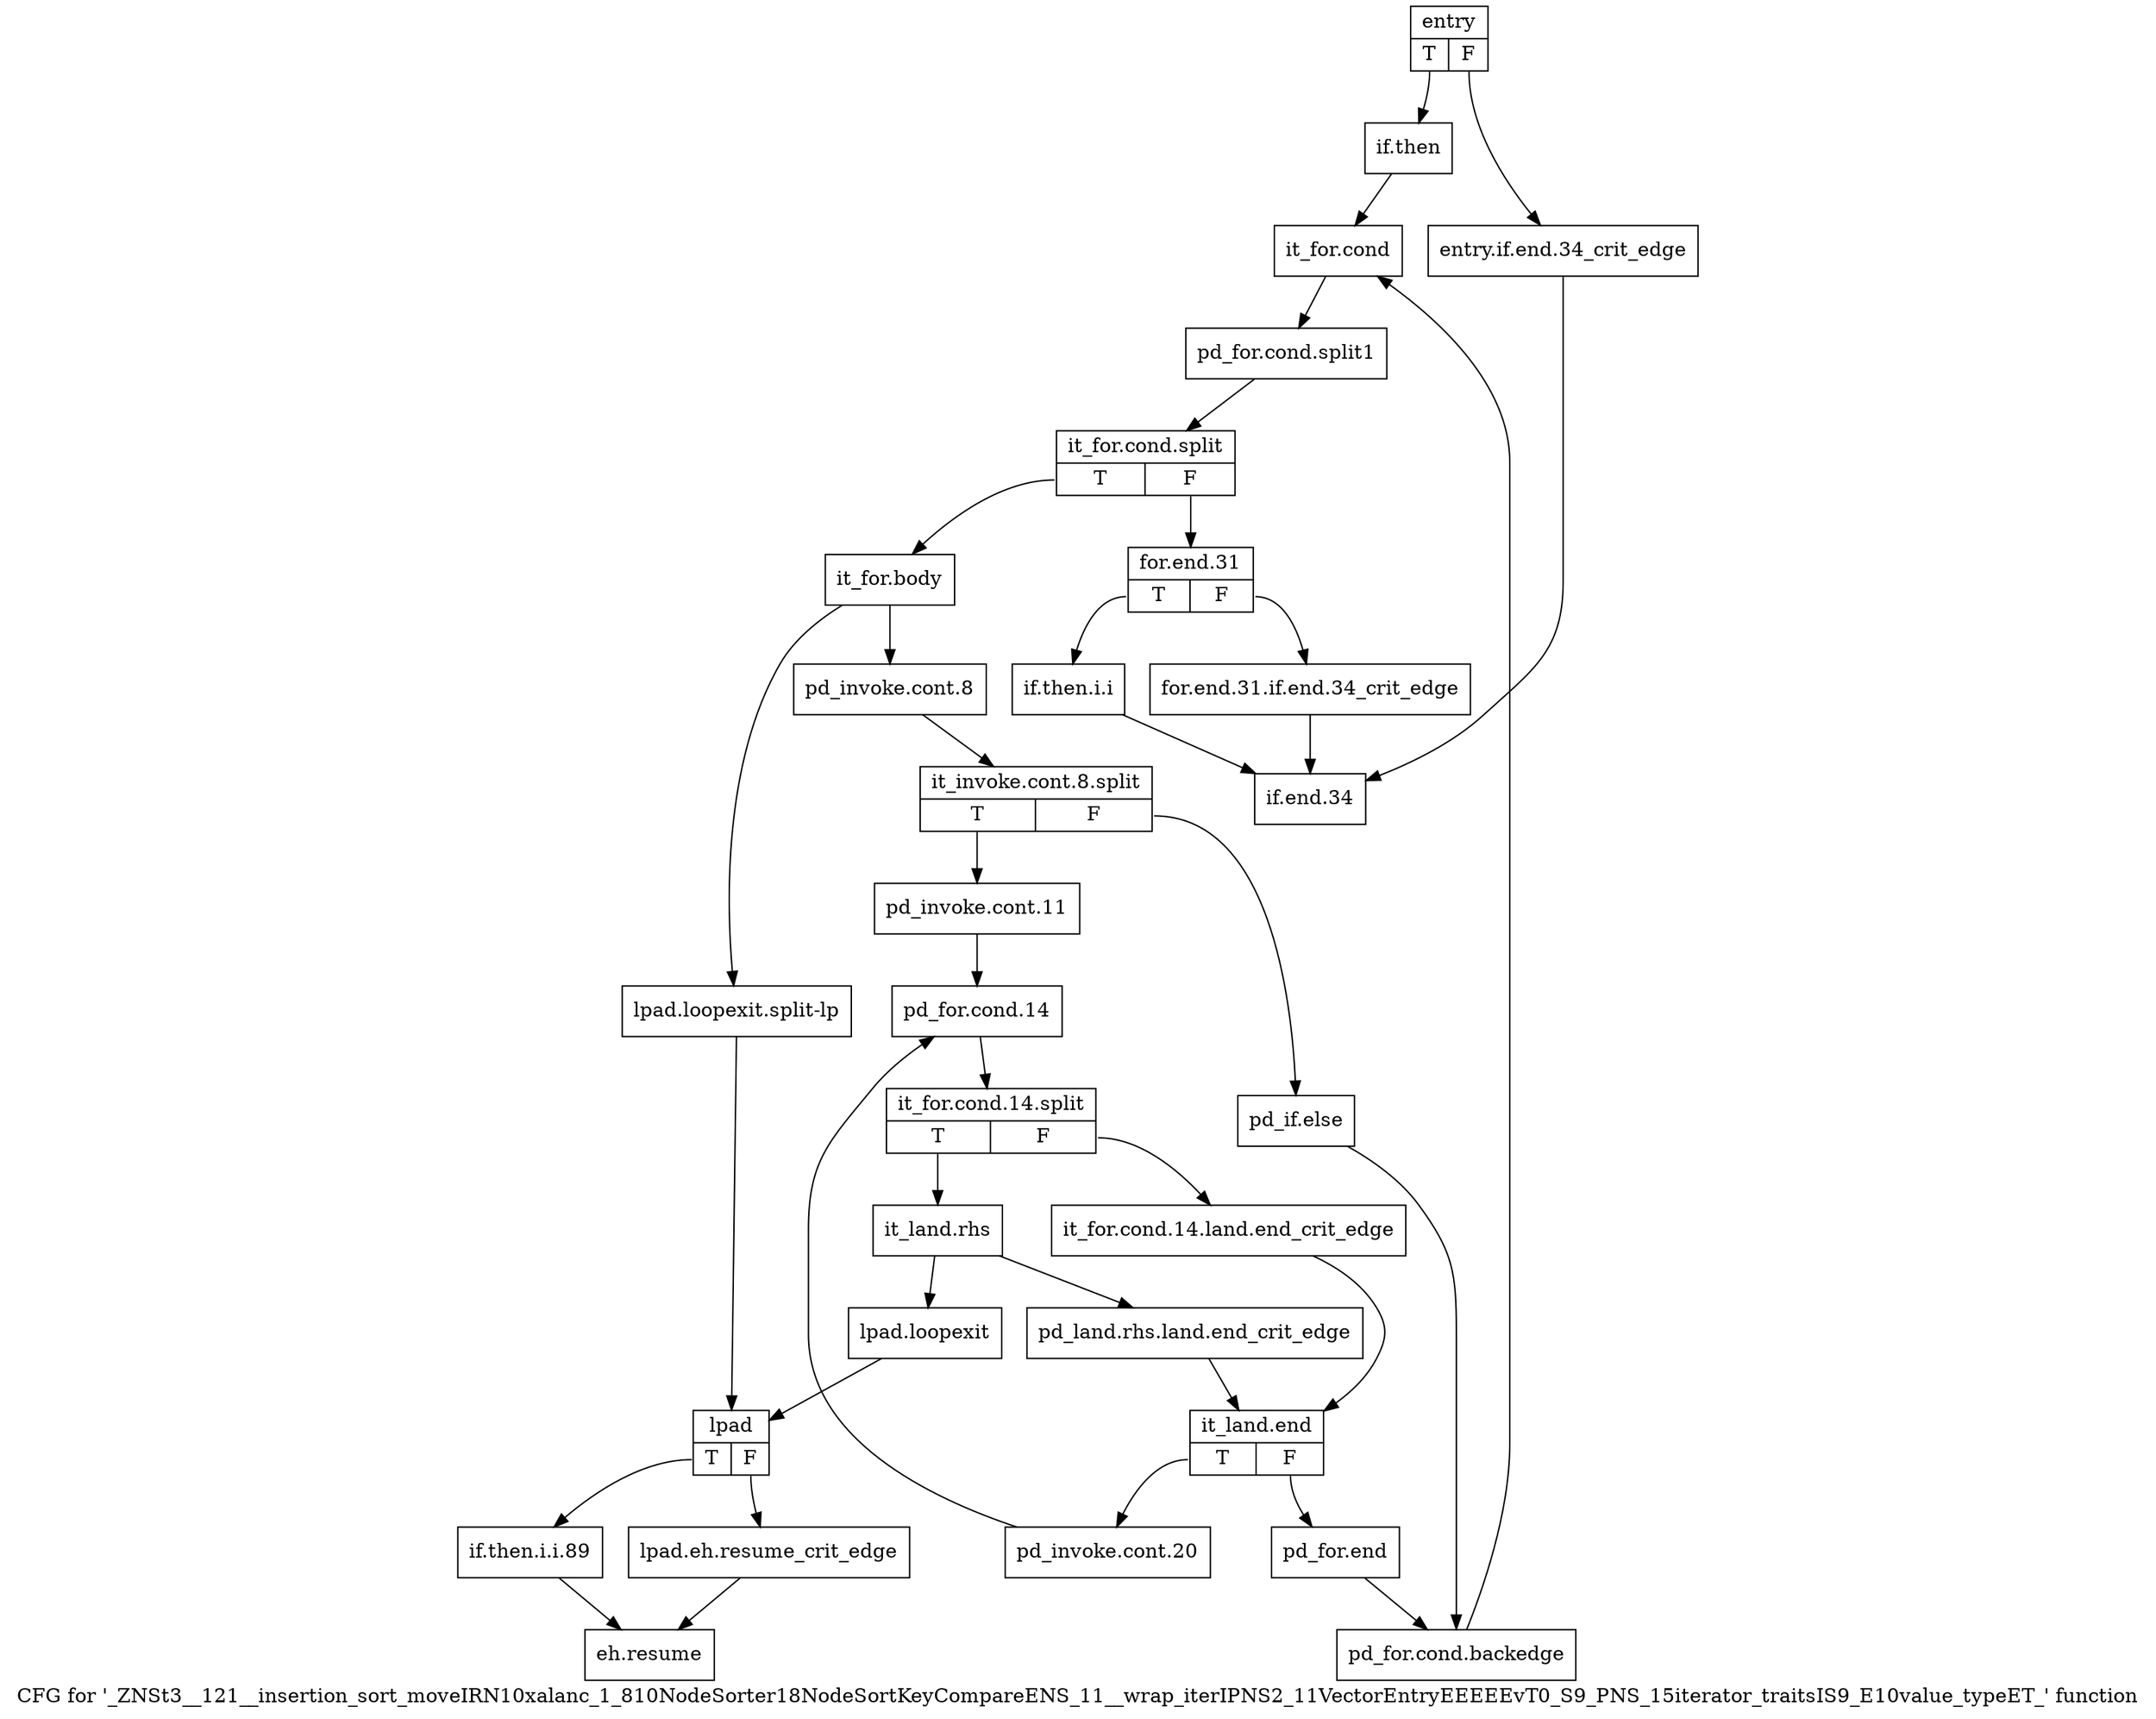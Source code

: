 digraph "CFG for '_ZNSt3__121__insertion_sort_moveIRN10xalanc_1_810NodeSorter18NodeSortKeyCompareENS_11__wrap_iterIPNS2_11VectorEntryEEEEEvT0_S9_PNS_15iterator_traitsIS9_E10value_typeET_' function" {
	label="CFG for '_ZNSt3__121__insertion_sort_moveIRN10xalanc_1_810NodeSorter18NodeSortKeyCompareENS_11__wrap_iterIPNS2_11VectorEntryEEEEEvT0_S9_PNS_15iterator_traitsIS9_E10value_typeET_' function";

	Node0x771a160 [shape=record,label="{entry|{<s0>T|<s1>F}}"];
	Node0x771a160:s0 -> Node0x771a2f0;
	Node0x771a160:s1 -> Node0x771a2a0;
	Node0x771a2a0 [shape=record,label="{entry.if.end.34_crit_edge}"];
	Node0x771a2a0 -> Node0x771b220;
	Node0x771a2f0 [shape=record,label="{if.then}"];
	Node0x771a2f0 -> Node0x771a340;
	Node0x771a340 [shape=record,label="{it_for.cond}"];
	Node0x771a340 -> Node0xc17c8c0;
	Node0xc17c8c0 [shape=record,label="{pd_for.cond.split1}"];
	Node0xc17c8c0 -> Node0xc172740;
	Node0xc172740 [shape=record,label="{it_for.cond.split|{<s0>T|<s1>F}}"];
	Node0xc172740:s0 -> Node0x771a390;
	Node0xc172740:s1 -> Node0x771b130;
	Node0x771a390 [shape=record,label="{it_for.body}"];
	Node0x771a390 -> Node0x771a3e0;
	Node0x771a390 -> Node0x771af00;
	Node0x771a3e0 [shape=record,label="{pd_invoke.cont.8}"];
	Node0x771a3e0 -> Node0xc17c6e0;
	Node0xc17c6e0 [shape=record,label="{it_invoke.cont.8.split|{<s0>T|<s1>F}}"];
	Node0xc17c6e0:s0 -> Node0x771a430;
	Node0xc17c6e0:s1 -> Node0x771b0e0;
	Node0x771a430 [shape=record,label="{pd_invoke.cont.11}"];
	Node0x771a430 -> Node0x771a480;
	Node0x771a480 [shape=record,label="{pd_for.cond.14}"];
	Node0x771a480 -> Node0xc17c5a0;
	Node0xc17c5a0 [shape=record,label="{it_for.cond.14.split|{<s0>T|<s1>F}}"];
	Node0xc17c5a0:s0 -> Node0x771a520;
	Node0xc17c5a0:s1 -> Node0x771a4d0;
	Node0x771a4d0 [shape=record,label="{it_for.cond.14.land.end_crit_edge}"];
	Node0x771a4d0 -> Node0x771a5c0;
	Node0x771a520 [shape=record,label="{it_land.rhs}"];
	Node0x771a520 -> Node0x771a570;
	Node0x771a520 -> Node0x771a660;
	Node0x771a570 [shape=record,label="{pd_land.rhs.land.end_crit_edge}"];
	Node0x771a570 -> Node0x771a5c0;
	Node0x771a5c0 [shape=record,label="{it_land.end|{<s0>T|<s1>F}}"];
	Node0x771a5c0:s0 -> Node0x771a610;
	Node0x771a5c0:s1 -> Node0x771b040;
	Node0x771a610 [shape=record,label="{pd_invoke.cont.20}"];
	Node0x771a610 -> Node0x771a480;
	Node0x771a660 [shape=record,label="{lpad.loopexit}"];
	Node0x771a660 -> Node0x771af50;
	Node0x771af00 [shape=record,label="{lpad.loopexit.split-lp}"];
	Node0x771af00 -> Node0x771af50;
	Node0x771af50 [shape=record,label="{lpad|{<s0>T|<s1>F}}"];
	Node0x771af50:s0 -> Node0x771aff0;
	Node0x771af50:s1 -> Node0x771afa0;
	Node0x771afa0 [shape=record,label="{lpad.eh.resume_crit_edge}"];
	Node0x771afa0 -> Node0x771b270;
	Node0x771aff0 [shape=record,label="{if.then.i.i.89}"];
	Node0x771aff0 -> Node0x771b270;
	Node0x771b040 [shape=record,label="{pd_for.end}"];
	Node0x771b040 -> Node0x771b090;
	Node0x771b090 [shape=record,label="{pd_for.cond.backedge}"];
	Node0x771b090 -> Node0x771a340;
	Node0x771b0e0 [shape=record,label="{pd_if.else}"];
	Node0x771b0e0 -> Node0x771b090;
	Node0x771b130 [shape=record,label="{for.end.31|{<s0>T|<s1>F}}"];
	Node0x771b130:s0 -> Node0x771b1d0;
	Node0x771b130:s1 -> Node0x771b180;
	Node0x771b180 [shape=record,label="{for.end.31.if.end.34_crit_edge}"];
	Node0x771b180 -> Node0x771b220;
	Node0x771b1d0 [shape=record,label="{if.then.i.i}"];
	Node0x771b1d0 -> Node0x771b220;
	Node0x771b220 [shape=record,label="{if.end.34}"];
	Node0x771b270 [shape=record,label="{eh.resume}"];
}
